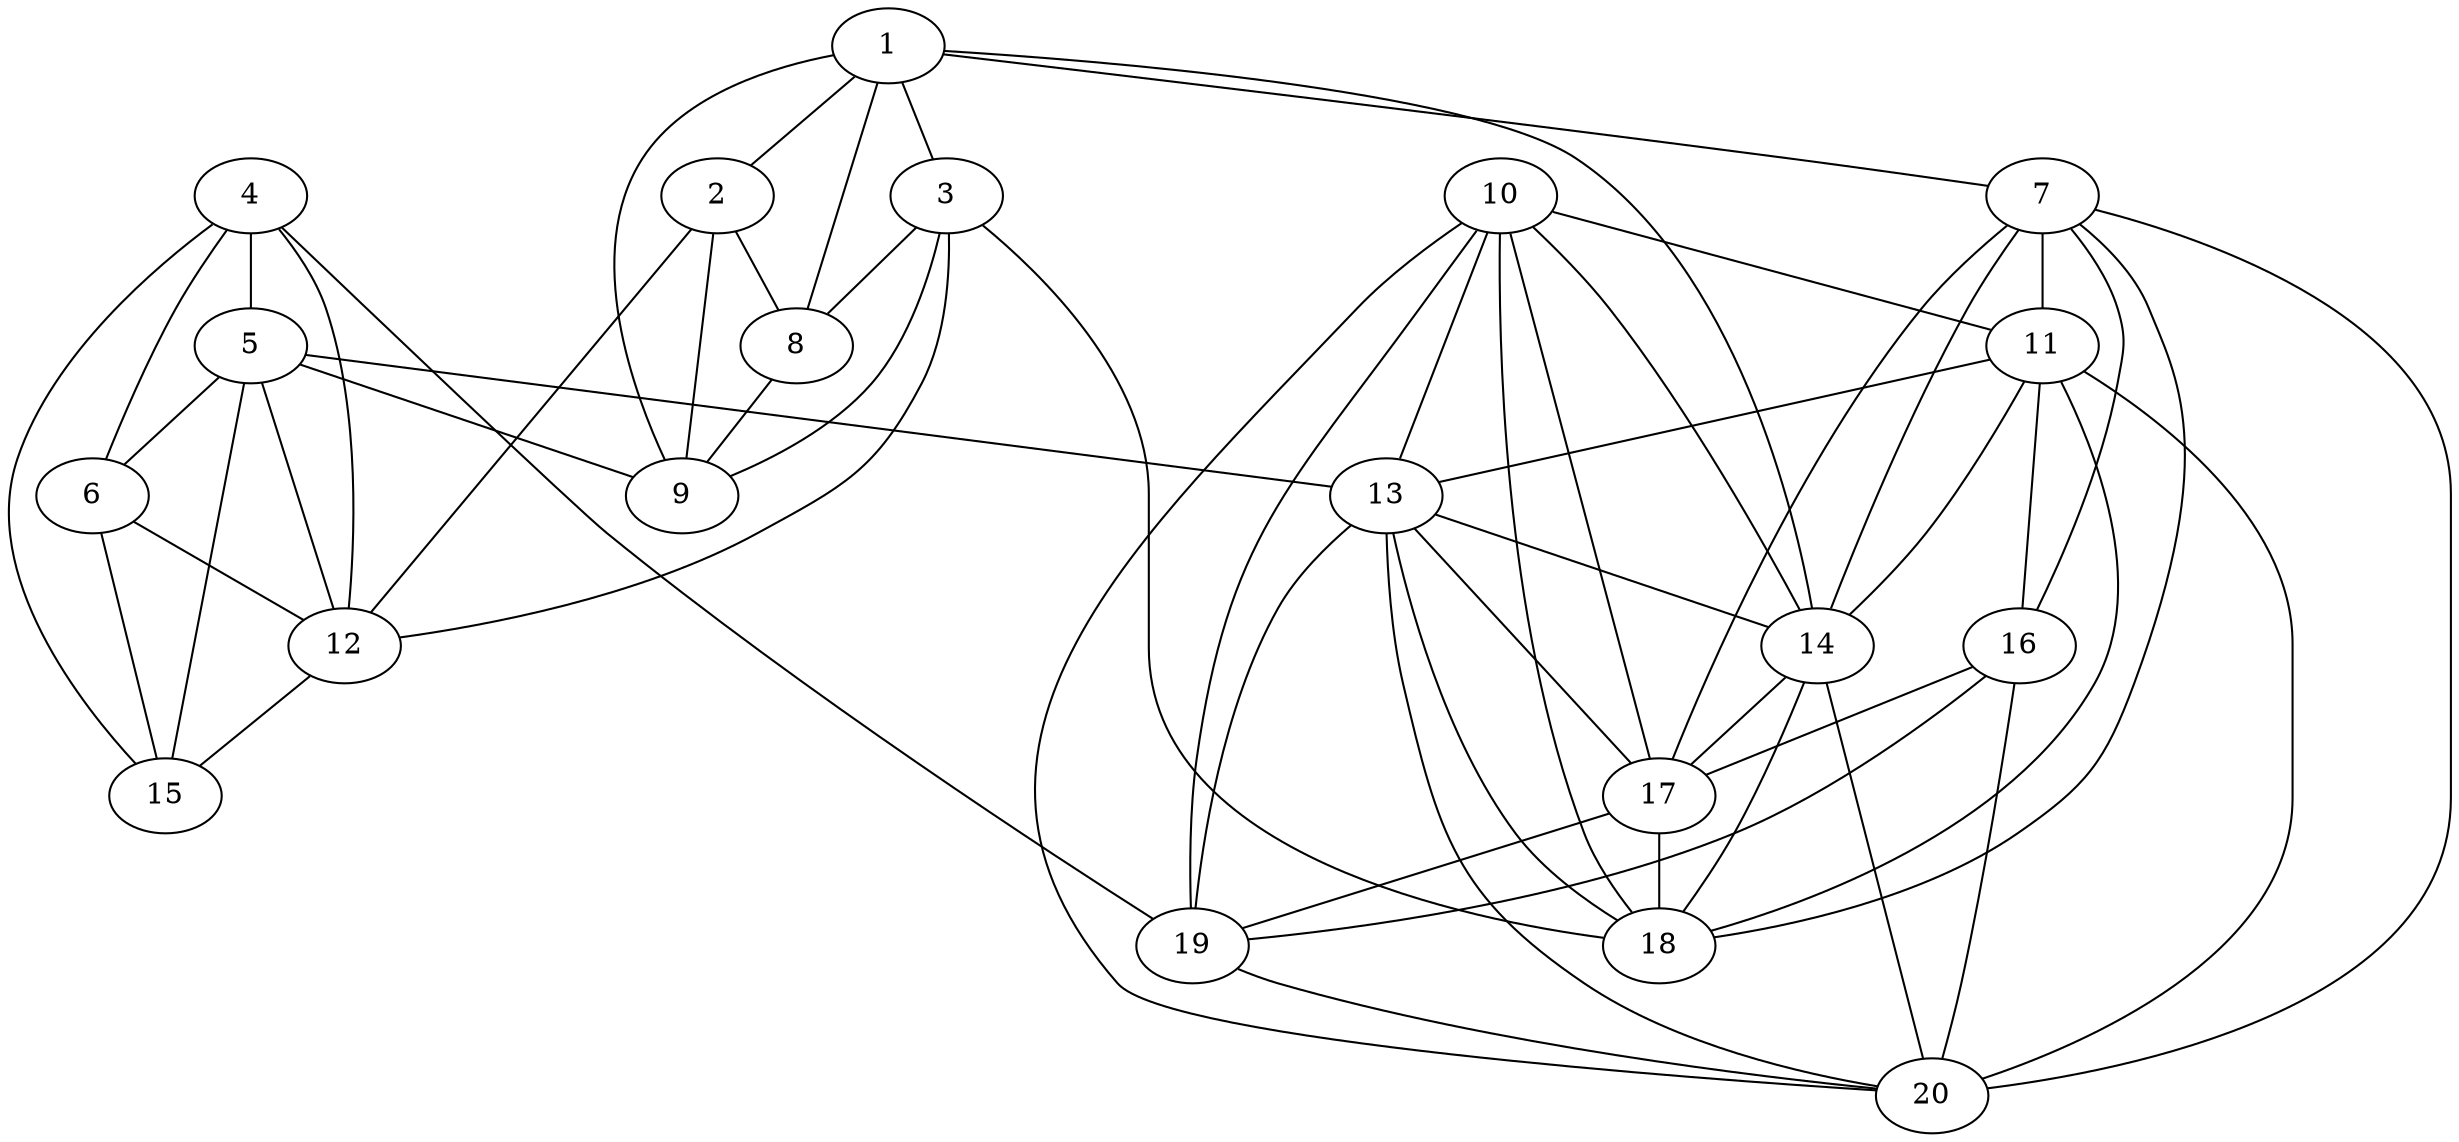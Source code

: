 graph G {
    1 -- 2 [len= 2]
    1 -- 3 [len= 2]
    1 -- 7 [len= 2]
    1 -- 8 [len= 2]
    1 -- 9 [len= 2]
    1 -- 14 [len= 2]
    2 -- 8 [len= 2]
    2 -- 9 [len= 2]
    2 -- 12 [len= 2]
    3 -- 8 [len= 2]
    3 -- 9 [len= 2]
    3 -- 12 [len= 2]
    3 -- 18 [len= 2]
    4 -- 5 [len= 2]
    4 -- 6 [len= 2]
    4 -- 12 [len= 2]
    4 -- 15 [len= 2]
    4 -- 19 [len= 2]
    5 -- 6 [len= 2]
    5 -- 9 [len= 2]
    5 -- 12 [len= 2]
    5 -- 13 [len= 2]
    5 -- 15 [len= 2]
    6 -- 12 [len= 2]
    6 -- 15 [len= 2]
    7 -- 11 [len= 2]
    7 -- 14 [len= 2]
    7 -- 16 [len= 2]
    7 -- 17 [len= 2]
    7 -- 18 [len= 2]
    7 -- 20 [len= 2]
    8 -- 9 [len= 2]
    10 -- 11 [len= 2]
    10 -- 13 [len= 2]
    10 -- 14 [len= 2]
    10 -- 17 [len= 2]
    10 -- 18 [len= 2]
    10 -- 19 [len= 2]
    10 -- 20 [len= 2]
    11 -- 13 [len= 2]
    11 -- 14 [len= 2]
    11 -- 16 [len= 2]
    11 -- 18 [len= 2]
    11 -- 20 [len= 2]
    12 -- 15 [len= 2]
    13 -- 14 [len= 2]
    13 -- 17 [len= 2]
    13 -- 18 [len= 2]
    13 -- 19 [len= 2]
    13 -- 20 [len= 2]
    14 -- 17 [len= 2]
    14 -- 18 [len= 2]
    14 -- 20 [len= 2]
    16 -- 17 [len= 2]
    16 -- 19 [len= 2]
    16 -- 20 [len= 2]
    17 -- 18 [len= 2]
    17 -- 19 [len= 2]
    19 -- 20 [len= 2]
}
